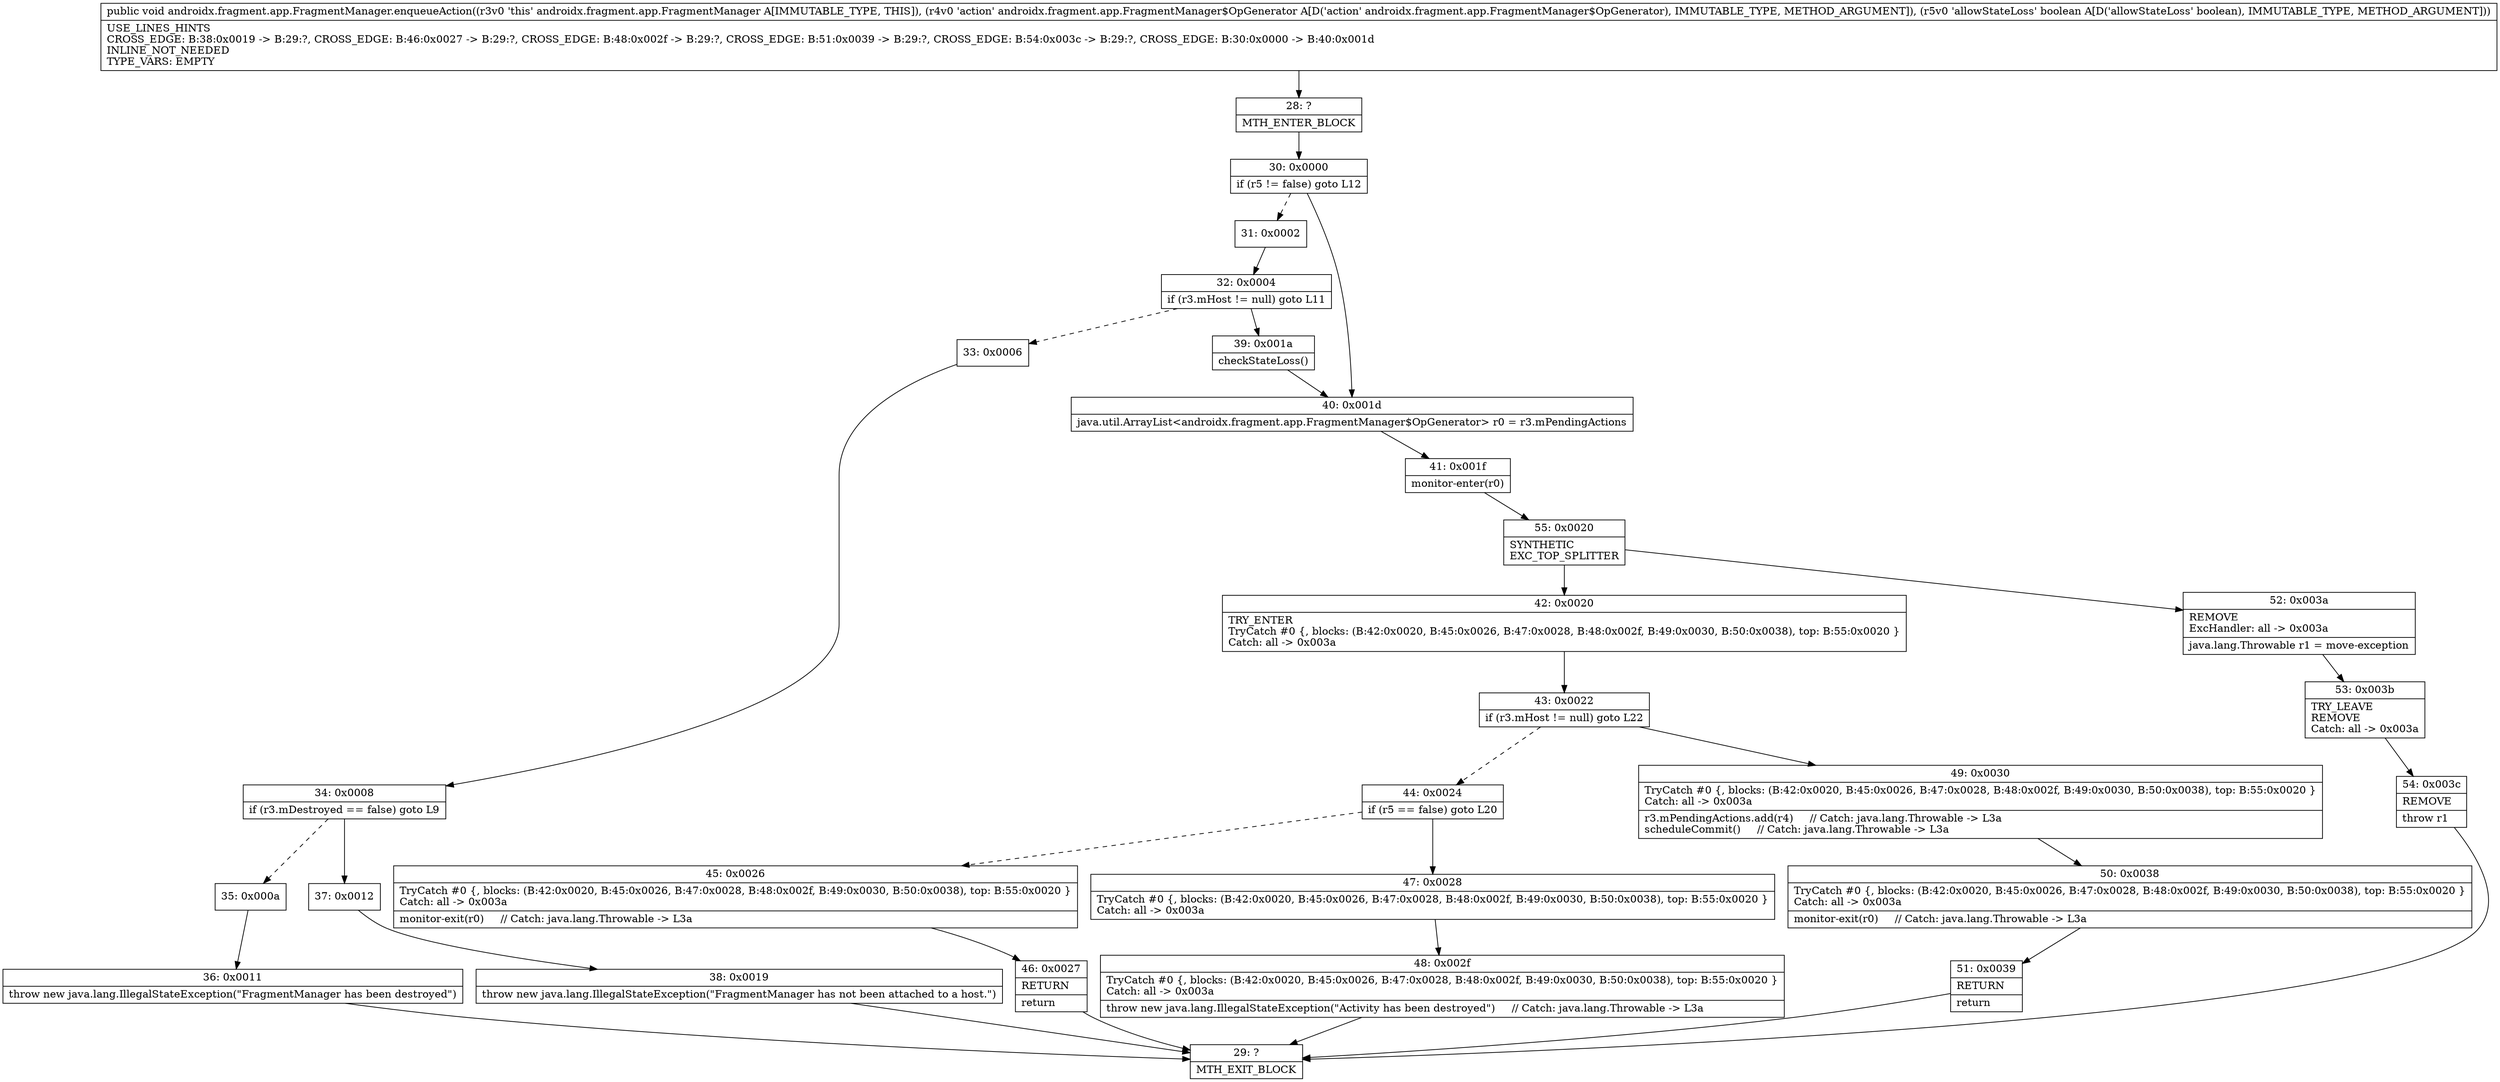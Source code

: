 digraph "CFG forandroidx.fragment.app.FragmentManager.enqueueAction(Landroidx\/fragment\/app\/FragmentManager$OpGenerator;Z)V" {
Node_28 [shape=record,label="{28\:\ ?|MTH_ENTER_BLOCK\l}"];
Node_30 [shape=record,label="{30\:\ 0x0000|if (r5 != false) goto L12\l}"];
Node_31 [shape=record,label="{31\:\ 0x0002}"];
Node_32 [shape=record,label="{32\:\ 0x0004|if (r3.mHost != null) goto L11\l}"];
Node_33 [shape=record,label="{33\:\ 0x0006}"];
Node_34 [shape=record,label="{34\:\ 0x0008|if (r3.mDestroyed == false) goto L9\l}"];
Node_35 [shape=record,label="{35\:\ 0x000a}"];
Node_36 [shape=record,label="{36\:\ 0x0011|throw new java.lang.IllegalStateException(\"FragmentManager has been destroyed\")\l}"];
Node_29 [shape=record,label="{29\:\ ?|MTH_EXIT_BLOCK\l}"];
Node_37 [shape=record,label="{37\:\ 0x0012}"];
Node_38 [shape=record,label="{38\:\ 0x0019|throw new java.lang.IllegalStateException(\"FragmentManager has not been attached to a host.\")\l}"];
Node_39 [shape=record,label="{39\:\ 0x001a|checkStateLoss()\l}"];
Node_40 [shape=record,label="{40\:\ 0x001d|java.util.ArrayList\<androidx.fragment.app.FragmentManager$OpGenerator\> r0 = r3.mPendingActions\l}"];
Node_41 [shape=record,label="{41\:\ 0x001f|monitor\-enter(r0)\l}"];
Node_55 [shape=record,label="{55\:\ 0x0020|SYNTHETIC\lEXC_TOP_SPLITTER\l}"];
Node_42 [shape=record,label="{42\:\ 0x0020|TRY_ENTER\lTryCatch #0 \{, blocks: (B:42:0x0020, B:45:0x0026, B:47:0x0028, B:48:0x002f, B:49:0x0030, B:50:0x0038), top: B:55:0x0020 \}\lCatch: all \-\> 0x003a\l}"];
Node_43 [shape=record,label="{43\:\ 0x0022|if (r3.mHost != null) goto L22\l}"];
Node_44 [shape=record,label="{44\:\ 0x0024|if (r5 == false) goto L20\l}"];
Node_45 [shape=record,label="{45\:\ 0x0026|TryCatch #0 \{, blocks: (B:42:0x0020, B:45:0x0026, B:47:0x0028, B:48:0x002f, B:49:0x0030, B:50:0x0038), top: B:55:0x0020 \}\lCatch: all \-\> 0x003a\l|monitor\-exit(r0)     \/\/ Catch: java.lang.Throwable \-\> L3a\l}"];
Node_46 [shape=record,label="{46\:\ 0x0027|RETURN\l|return\l}"];
Node_47 [shape=record,label="{47\:\ 0x0028|TryCatch #0 \{, blocks: (B:42:0x0020, B:45:0x0026, B:47:0x0028, B:48:0x002f, B:49:0x0030, B:50:0x0038), top: B:55:0x0020 \}\lCatch: all \-\> 0x003a\l}"];
Node_48 [shape=record,label="{48\:\ 0x002f|TryCatch #0 \{, blocks: (B:42:0x0020, B:45:0x0026, B:47:0x0028, B:48:0x002f, B:49:0x0030, B:50:0x0038), top: B:55:0x0020 \}\lCatch: all \-\> 0x003a\l|throw new java.lang.IllegalStateException(\"Activity has been destroyed\")     \/\/ Catch: java.lang.Throwable \-\> L3a\l}"];
Node_49 [shape=record,label="{49\:\ 0x0030|TryCatch #0 \{, blocks: (B:42:0x0020, B:45:0x0026, B:47:0x0028, B:48:0x002f, B:49:0x0030, B:50:0x0038), top: B:55:0x0020 \}\lCatch: all \-\> 0x003a\l|r3.mPendingActions.add(r4)     \/\/ Catch: java.lang.Throwable \-\> L3a\lscheduleCommit()     \/\/ Catch: java.lang.Throwable \-\> L3a\l}"];
Node_50 [shape=record,label="{50\:\ 0x0038|TryCatch #0 \{, blocks: (B:42:0x0020, B:45:0x0026, B:47:0x0028, B:48:0x002f, B:49:0x0030, B:50:0x0038), top: B:55:0x0020 \}\lCatch: all \-\> 0x003a\l|monitor\-exit(r0)     \/\/ Catch: java.lang.Throwable \-\> L3a\l}"];
Node_51 [shape=record,label="{51\:\ 0x0039|RETURN\l|return\l}"];
Node_52 [shape=record,label="{52\:\ 0x003a|REMOVE\lExcHandler: all \-\> 0x003a\l|java.lang.Throwable r1 = move\-exception\l}"];
Node_53 [shape=record,label="{53\:\ 0x003b|TRY_LEAVE\lREMOVE\lCatch: all \-\> 0x003a\l}"];
Node_54 [shape=record,label="{54\:\ 0x003c|REMOVE\l|throw r1\l}"];
MethodNode[shape=record,label="{public void androidx.fragment.app.FragmentManager.enqueueAction((r3v0 'this' androidx.fragment.app.FragmentManager A[IMMUTABLE_TYPE, THIS]), (r4v0 'action' androidx.fragment.app.FragmentManager$OpGenerator A[D('action' androidx.fragment.app.FragmentManager$OpGenerator), IMMUTABLE_TYPE, METHOD_ARGUMENT]), (r5v0 'allowStateLoss' boolean A[D('allowStateLoss' boolean), IMMUTABLE_TYPE, METHOD_ARGUMENT]))  | USE_LINES_HINTS\lCROSS_EDGE: B:38:0x0019 \-\> B:29:?, CROSS_EDGE: B:46:0x0027 \-\> B:29:?, CROSS_EDGE: B:48:0x002f \-\> B:29:?, CROSS_EDGE: B:51:0x0039 \-\> B:29:?, CROSS_EDGE: B:54:0x003c \-\> B:29:?, CROSS_EDGE: B:30:0x0000 \-\> B:40:0x001d\lINLINE_NOT_NEEDED\lTYPE_VARS: EMPTY\l}"];
MethodNode -> Node_28;Node_28 -> Node_30;
Node_30 -> Node_31[style=dashed];
Node_30 -> Node_40;
Node_31 -> Node_32;
Node_32 -> Node_33[style=dashed];
Node_32 -> Node_39;
Node_33 -> Node_34;
Node_34 -> Node_35[style=dashed];
Node_34 -> Node_37;
Node_35 -> Node_36;
Node_36 -> Node_29;
Node_37 -> Node_38;
Node_38 -> Node_29;
Node_39 -> Node_40;
Node_40 -> Node_41;
Node_41 -> Node_55;
Node_55 -> Node_42;
Node_55 -> Node_52;
Node_42 -> Node_43;
Node_43 -> Node_44[style=dashed];
Node_43 -> Node_49;
Node_44 -> Node_45[style=dashed];
Node_44 -> Node_47;
Node_45 -> Node_46;
Node_46 -> Node_29;
Node_47 -> Node_48;
Node_48 -> Node_29;
Node_49 -> Node_50;
Node_50 -> Node_51;
Node_51 -> Node_29;
Node_52 -> Node_53;
Node_53 -> Node_54;
Node_54 -> Node_29;
}

